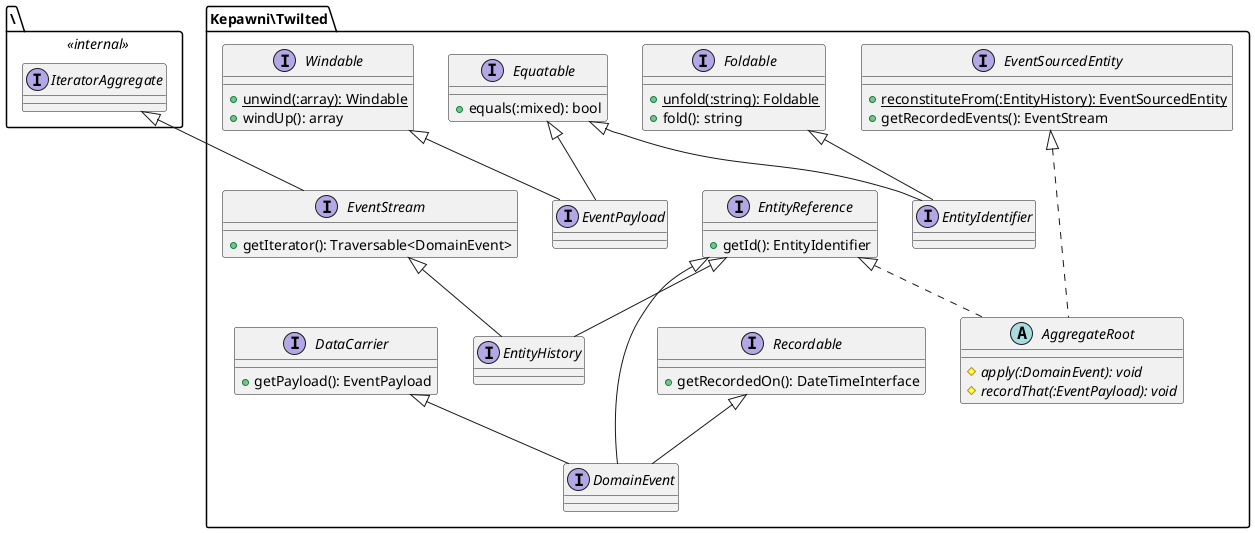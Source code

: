 @startuml
package \ <<internal>> {
    interface IteratorAggregate
}
package Kepawni\Twilted {
    abstract AggregateRoot {
        {abstract} #apply(:DomainEvent): void
        {abstract} #recordThat(:EventPayload): void
    }
    interface DataCarrier {
        +getPayload(): EventPayload
    }
    interface DomainEvent
    interface EntityHistory
    interface EntityIdentifier
    interface EntityReference {
        +getId(): EntityIdentifier
    }
    interface Equatable {
        +equals(:mixed): bool
    }
    interface EventPayload
    interface EventSourcedEntity {
        {static} +reconstituteFrom(:EntityHistory): EventSourcedEntity
        +getRecordedEvents(): EventStream
    }
    interface EventStream {
        +getIterator(): Traversable<DomainEvent>
    }
    interface Foldable {
        {static} +unfold(:string): Foldable
        +fold(): string
    }
    interface Recordable {
        +getRecordedOn(): DateTimeInterface
    }
    interface Windable {
        {static} +unwind(:array): Windable
        +windUp(): array
    }
    EntityReference ^.. AggregateRoot
    EventSourcedEntity ^... AggregateRoot
    DataCarrier ^-- DomainEvent
    EntityReference ^--- DomainEvent
    Recordable ^-- DomainEvent
    EntityReference ^-- EntityHistory
    EventStream ^-- EntityHistory
    Equatable ^-- EntityIdentifier
    Foldable ^-- EntityIdentifier
    Equatable ^-- EventPayload
    Windable ^-- EventPayload
    IteratorAggregate ^-- EventStream
}
@enduml
